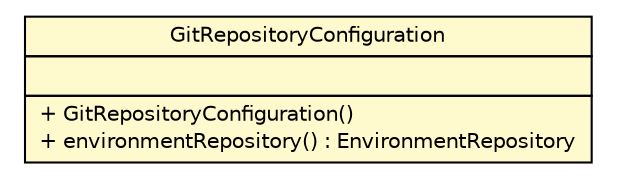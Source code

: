 #!/usr/local/bin/dot
#
# Class diagram 
# Generated by UMLGraph version R5_6-24-gf6e263 (http://www.umlgraph.org/)
#

digraph G {
	edge [fontname="Helvetica",fontsize=10,labelfontname="Helvetica",labelfontsize=10];
	node [fontname="Helvetica",fontsize=10,shape=plaintext];
	nodesep=0.25;
	ranksep=0.5;
	// com.yirendai.oss.environment.configserver.CommonConfigConfiguration.GitRepositoryConfiguration
	c152 [label=<<table title="com.yirendai.oss.environment.configserver.CommonConfigConfiguration.GitRepositoryConfiguration" border="0" cellborder="1" cellspacing="0" cellpadding="2" port="p" bgcolor="lemonChiffon" href="./CommonConfigConfiguration.GitRepositoryConfiguration.html">
		<tr><td><table border="0" cellspacing="0" cellpadding="1">
<tr><td align="center" balign="center"> GitRepositoryConfiguration </td></tr>
		</table></td></tr>
		<tr><td><table border="0" cellspacing="0" cellpadding="1">
<tr><td align="left" balign="left">  </td></tr>
		</table></td></tr>
		<tr><td><table border="0" cellspacing="0" cellpadding="1">
<tr><td align="left" balign="left"> + GitRepositoryConfiguration() </td></tr>
<tr><td align="left" balign="left"> + environmentRepository() : EnvironmentRepository </td></tr>
		</table></td></tr>
		</table>>, URL="./CommonConfigConfiguration.GitRepositoryConfiguration.html", fontname="Helvetica", fontcolor="black", fontsize=10.0];
}

